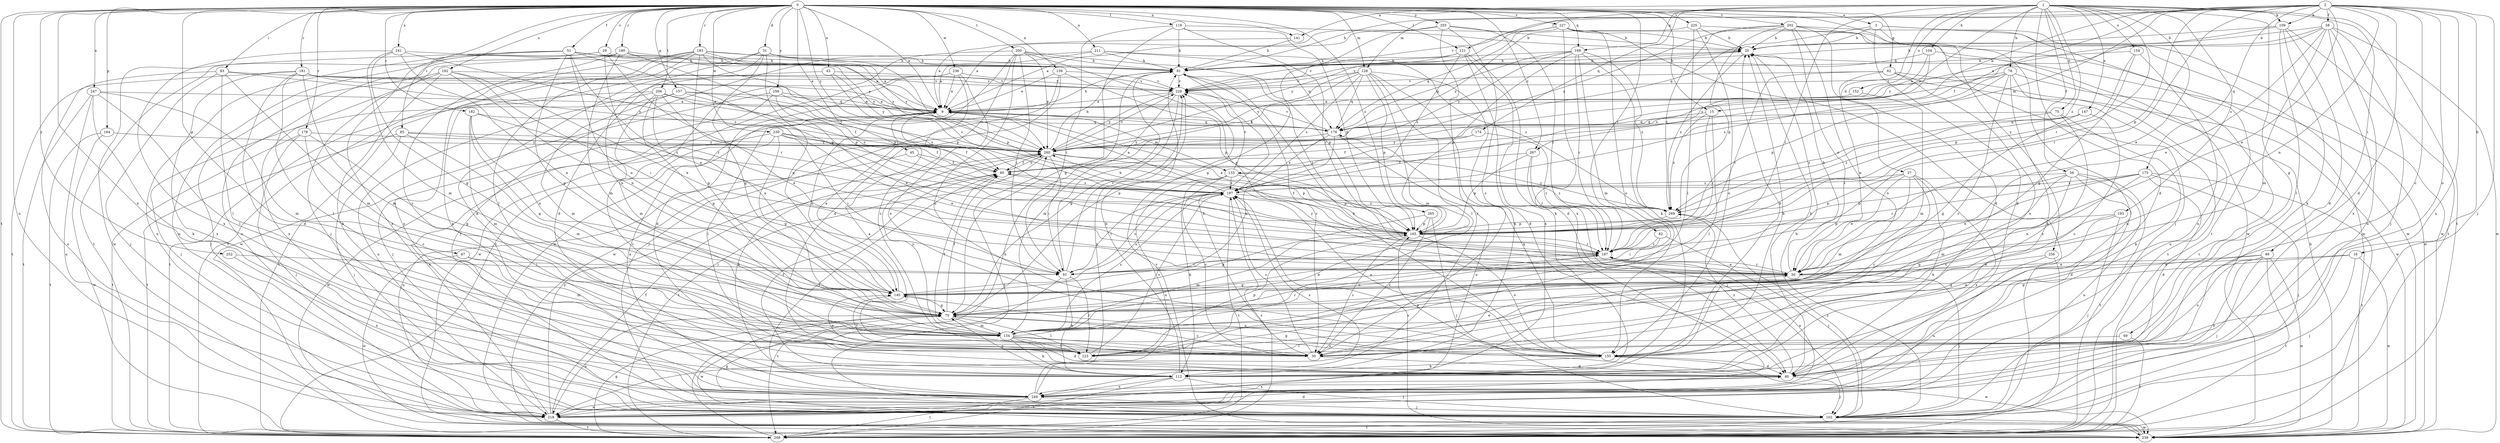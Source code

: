 strict digraph  {
0;
1;
2;
3;
9;
15;
16;
20;
29;
30;
31;
37;
40;
43;
45;
50;
51;
56;
58;
60;
62;
67;
69;
70;
75;
76;
81;
82;
83;
85;
89;
91;
102;
104;
109;
112;
119;
121;
123;
128;
133;
134;
139;
141;
145;
147;
152;
154;
155;
157;
164;
165;
169;
174;
175;
176;
178;
180;
181;
182;
183;
187;
192;
193;
197;
200;
202;
206;
208;
211;
218;
225;
227;
228;
230;
236;
238;
241;
247;
249;
252;
255;
256;
258;
260;
265;
267;
269;
0 -> 3  [label=a];
0 -> 9  [label=a];
0 -> 15  [label=b];
0 -> 29  [label=c];
0 -> 31  [label=d];
0 -> 43  [label=e];
0 -> 45  [label=e];
0 -> 51  [label=f];
0 -> 62  [label=g];
0 -> 67  [label=g];
0 -> 82  [label=i];
0 -> 83  [label=i];
0 -> 85  [label=i];
0 -> 119  [label=l];
0 -> 121  [label=l];
0 -> 128  [label=m];
0 -> 139  [label=n];
0 -> 141  [label=n];
0 -> 157  [label=p];
0 -> 164  [label=p];
0 -> 169  [label=q];
0 -> 178  [label=r];
0 -> 180  [label=r];
0 -> 181  [label=r];
0 -> 182  [label=r];
0 -> 183  [label=r];
0 -> 192  [label=s];
0 -> 200  [label=t];
0 -> 202  [label=t];
0 -> 206  [label=t];
0 -> 208  [label=t];
0 -> 211  [label=u];
0 -> 218  [label=u];
0 -> 225  [label=v];
0 -> 227  [label=v];
0 -> 230  [label=w];
0 -> 236  [label=w];
0 -> 241  [label=x];
0 -> 247  [label=x];
0 -> 249  [label=x];
0 -> 252  [label=y];
0 -> 255  [label=y];
0 -> 256  [label=y];
0 -> 258  [label=y];
0 -> 260  [label=y];
0 -> 265  [label=z];
0 -> 267  [label=z];
1 -> 37  [label=d];
1 -> 40  [label=d];
1 -> 50  [label=e];
1 -> 56  [label=f];
1 -> 69  [label=g];
1 -> 75  [label=h];
1 -> 76  [label=h];
1 -> 89  [label=i];
1 -> 91  [label=i];
1 -> 104  [label=k];
1 -> 109  [label=k];
1 -> 121  [label=l];
1 -> 141  [label=n];
1 -> 147  [label=o];
1 -> 152  [label=o];
1 -> 154  [label=o];
1 -> 169  [label=q];
1 -> 174  [label=q];
1 -> 187  [label=r];
1 -> 193  [label=s];
1 -> 208  [label=t];
1 -> 267  [label=z];
1 -> 269  [label=z];
2 -> 15  [label=b];
2 -> 16  [label=b];
2 -> 30  [label=c];
2 -> 40  [label=d];
2 -> 50  [label=e];
2 -> 58  [label=f];
2 -> 60  [label=f];
2 -> 81  [label=h];
2 -> 91  [label=i];
2 -> 102  [label=j];
2 -> 109  [label=k];
2 -> 128  [label=m];
2 -> 133  [label=m];
2 -> 145  [label=n];
2 -> 155  [label=o];
2 -> 165  [label=p];
2 -> 175  [label=q];
2 -> 218  [label=u];
2 -> 228  [label=v];
3 -> 20  [label=b];
3 -> 40  [label=d];
3 -> 176  [label=q];
3 -> 208  [label=t];
3 -> 218  [label=u];
3 -> 238  [label=w];
9 -> 81  [label=h];
9 -> 123  [label=l];
9 -> 133  [label=m];
9 -> 145  [label=n];
9 -> 176  [label=q];
15 -> 123  [label=l];
15 -> 176  [label=q];
15 -> 187  [label=r];
15 -> 269  [label=z];
16 -> 50  [label=e];
16 -> 70  [label=g];
16 -> 102  [label=j];
16 -> 238  [label=w];
20 -> 81  [label=h];
20 -> 228  [label=v];
20 -> 269  [label=z];
29 -> 50  [label=e];
29 -> 81  [label=h];
29 -> 187  [label=r];
29 -> 208  [label=t];
29 -> 218  [label=u];
30 -> 9  [label=a];
30 -> 40  [label=d];
30 -> 81  [label=h];
30 -> 197  [label=s];
31 -> 40  [label=d];
31 -> 70  [label=g];
31 -> 81  [label=h];
31 -> 112  [label=k];
31 -> 145  [label=n];
31 -> 165  [label=p];
31 -> 249  [label=x];
37 -> 30  [label=c];
37 -> 50  [label=e];
37 -> 112  [label=k];
37 -> 134  [label=m];
37 -> 165  [label=p];
37 -> 197  [label=s];
37 -> 249  [label=x];
40 -> 20  [label=b];
40 -> 102  [label=j];
40 -> 165  [label=p];
40 -> 249  [label=x];
40 -> 269  [label=z];
43 -> 145  [label=n];
43 -> 197  [label=s];
43 -> 228  [label=v];
43 -> 260  [label=y];
45 -> 60  [label=f];
45 -> 165  [label=p];
45 -> 218  [label=u];
50 -> 20  [label=b];
50 -> 102  [label=j];
50 -> 145  [label=n];
50 -> 187  [label=r];
50 -> 260  [label=y];
51 -> 9  [label=a];
51 -> 70  [label=g];
51 -> 81  [label=h];
51 -> 145  [label=n];
51 -> 165  [label=p];
51 -> 187  [label=r];
51 -> 218  [label=u];
51 -> 238  [label=w];
51 -> 249  [label=x];
51 -> 260  [label=y];
56 -> 30  [label=c];
56 -> 40  [label=d];
56 -> 134  [label=m];
56 -> 165  [label=p];
56 -> 197  [label=s];
56 -> 208  [label=t];
56 -> 218  [label=u];
58 -> 9  [label=a];
58 -> 20  [label=b];
58 -> 50  [label=e];
58 -> 81  [label=h];
58 -> 102  [label=j];
58 -> 134  [label=m];
58 -> 218  [label=u];
58 -> 238  [label=w];
58 -> 249  [label=x];
60 -> 197  [label=s];
60 -> 260  [label=y];
62 -> 50  [label=e];
62 -> 155  [label=o];
62 -> 187  [label=r];
62 -> 208  [label=t];
62 -> 228  [label=v];
62 -> 238  [label=w];
67 -> 91  [label=i];
67 -> 134  [label=m];
67 -> 238  [label=w];
69 -> 123  [label=l];
69 -> 208  [label=t];
70 -> 30  [label=c];
70 -> 60  [label=f];
70 -> 123  [label=l];
70 -> 134  [label=m];
70 -> 218  [label=u];
70 -> 238  [label=w];
75 -> 30  [label=c];
75 -> 112  [label=k];
75 -> 176  [label=q];
75 -> 269  [label=z];
76 -> 30  [label=c];
76 -> 112  [label=k];
76 -> 165  [label=p];
76 -> 197  [label=s];
76 -> 208  [label=t];
76 -> 218  [label=u];
76 -> 228  [label=v];
76 -> 260  [label=y];
81 -> 20  [label=b];
81 -> 30  [label=c];
81 -> 187  [label=r];
81 -> 228  [label=v];
82 -> 91  [label=i];
82 -> 102  [label=j];
82 -> 187  [label=r];
83 -> 102  [label=j];
83 -> 123  [label=l];
83 -> 134  [label=m];
83 -> 218  [label=u];
83 -> 228  [label=v];
83 -> 260  [label=y];
85 -> 60  [label=f];
85 -> 102  [label=j];
85 -> 134  [label=m];
85 -> 208  [label=t];
85 -> 260  [label=y];
89 -> 50  [label=e];
89 -> 70  [label=g];
89 -> 102  [label=j];
89 -> 155  [label=o];
89 -> 208  [label=t];
89 -> 238  [label=w];
89 -> 249  [label=x];
91 -> 81  [label=h];
91 -> 112  [label=k];
91 -> 123  [label=l];
91 -> 197  [label=s];
91 -> 208  [label=t];
91 -> 228  [label=v];
102 -> 20  [label=b];
102 -> 70  [label=g];
102 -> 208  [label=t];
102 -> 238  [label=w];
102 -> 260  [label=y];
102 -> 269  [label=z];
104 -> 9  [label=a];
104 -> 81  [label=h];
104 -> 197  [label=s];
104 -> 238  [label=w];
109 -> 20  [label=b];
109 -> 40  [label=d];
109 -> 112  [label=k];
109 -> 123  [label=l];
109 -> 208  [label=t];
109 -> 260  [label=y];
112 -> 20  [label=b];
112 -> 60  [label=f];
112 -> 70  [label=g];
112 -> 81  [label=h];
112 -> 102  [label=j];
112 -> 208  [label=t];
112 -> 249  [label=x];
119 -> 20  [label=b];
119 -> 70  [label=g];
119 -> 81  [label=h];
119 -> 91  [label=i];
119 -> 165  [label=p];
119 -> 187  [label=r];
121 -> 40  [label=d];
121 -> 81  [label=h];
121 -> 112  [label=k];
121 -> 197  [label=s];
121 -> 228  [label=v];
121 -> 249  [label=x];
123 -> 50  [label=e];
123 -> 145  [label=n];
123 -> 165  [label=p];
123 -> 197  [label=s];
128 -> 40  [label=d];
128 -> 60  [label=f];
128 -> 112  [label=k];
128 -> 123  [label=l];
128 -> 134  [label=m];
128 -> 165  [label=p];
128 -> 176  [label=q];
128 -> 197  [label=s];
128 -> 228  [label=v];
128 -> 260  [label=y];
133 -> 30  [label=c];
133 -> 112  [label=k];
133 -> 165  [label=p];
133 -> 197  [label=s];
133 -> 218  [label=u];
133 -> 228  [label=v];
133 -> 269  [label=z];
134 -> 30  [label=c];
134 -> 40  [label=d];
134 -> 60  [label=f];
134 -> 112  [label=k];
134 -> 123  [label=l];
134 -> 155  [label=o];
134 -> 187  [label=r];
134 -> 197  [label=s];
134 -> 260  [label=y];
139 -> 9  [label=a];
139 -> 102  [label=j];
139 -> 165  [label=p];
139 -> 228  [label=v];
139 -> 238  [label=w];
141 -> 9  [label=a];
141 -> 81  [label=h];
145 -> 9  [label=a];
145 -> 30  [label=c];
145 -> 70  [label=g];
145 -> 197  [label=s];
147 -> 30  [label=c];
147 -> 70  [label=g];
147 -> 176  [label=q];
147 -> 269  [label=z];
152 -> 9  [label=a];
152 -> 134  [label=m];
154 -> 70  [label=g];
154 -> 81  [label=h];
154 -> 165  [label=p];
154 -> 249  [label=x];
155 -> 20  [label=b];
155 -> 40  [label=d];
155 -> 70  [label=g];
155 -> 81  [label=h];
155 -> 112  [label=k];
155 -> 145  [label=n];
155 -> 176  [label=q];
155 -> 238  [label=w];
157 -> 9  [label=a];
157 -> 102  [label=j];
157 -> 134  [label=m];
157 -> 197  [label=s];
157 -> 260  [label=y];
164 -> 208  [label=t];
164 -> 238  [label=w];
164 -> 260  [label=y];
165 -> 9  [label=a];
165 -> 30  [label=c];
165 -> 134  [label=m];
165 -> 155  [label=o];
165 -> 187  [label=r];
169 -> 81  [label=h];
169 -> 112  [label=k];
169 -> 134  [label=m];
169 -> 165  [label=p];
169 -> 176  [label=q];
169 -> 187  [label=r];
169 -> 260  [label=y];
169 -> 269  [label=z];
174 -> 60  [label=f];
174 -> 187  [label=r];
174 -> 260  [label=y];
175 -> 40  [label=d];
175 -> 50  [label=e];
175 -> 102  [label=j];
175 -> 145  [label=n];
175 -> 187  [label=r];
175 -> 197  [label=s];
175 -> 208  [label=t];
176 -> 9  [label=a];
176 -> 145  [label=n];
176 -> 197  [label=s];
176 -> 218  [label=u];
176 -> 228  [label=v];
176 -> 260  [label=y];
178 -> 30  [label=c];
178 -> 70  [label=g];
178 -> 102  [label=j];
178 -> 208  [label=t];
178 -> 260  [label=y];
180 -> 30  [label=c];
180 -> 81  [label=h];
180 -> 102  [label=j];
180 -> 134  [label=m];
180 -> 165  [label=p];
180 -> 218  [label=u];
180 -> 260  [label=y];
181 -> 9  [label=a];
181 -> 40  [label=d];
181 -> 123  [label=l];
181 -> 134  [label=m];
181 -> 176  [label=q];
181 -> 208  [label=t];
181 -> 228  [label=v];
181 -> 249  [label=x];
182 -> 70  [label=g];
182 -> 134  [label=m];
182 -> 145  [label=n];
182 -> 176  [label=q];
182 -> 197  [label=s];
183 -> 9  [label=a];
183 -> 70  [label=g];
183 -> 81  [label=h];
183 -> 123  [label=l];
183 -> 165  [label=p];
183 -> 208  [label=t];
183 -> 238  [label=w];
183 -> 249  [label=x];
183 -> 260  [label=y];
187 -> 50  [label=e];
187 -> 70  [label=g];
187 -> 91  [label=i];
187 -> 145  [label=n];
187 -> 249  [label=x];
192 -> 50  [label=e];
192 -> 91  [label=i];
192 -> 102  [label=j];
192 -> 112  [label=k];
192 -> 145  [label=n];
192 -> 228  [label=v];
192 -> 249  [label=x];
193 -> 70  [label=g];
193 -> 102  [label=j];
193 -> 155  [label=o];
193 -> 165  [label=p];
197 -> 9  [label=a];
197 -> 91  [label=i];
197 -> 155  [label=o];
197 -> 208  [label=t];
197 -> 269  [label=z];
200 -> 40  [label=d];
200 -> 50  [label=e];
200 -> 81  [label=h];
200 -> 91  [label=i];
200 -> 155  [label=o];
200 -> 165  [label=p];
200 -> 208  [label=t];
200 -> 238  [label=w];
200 -> 260  [label=y];
202 -> 20  [label=b];
202 -> 40  [label=d];
202 -> 50  [label=e];
202 -> 102  [label=j];
202 -> 155  [label=o];
202 -> 165  [label=p];
202 -> 238  [label=w];
202 -> 260  [label=y];
202 -> 269  [label=z];
206 -> 9  [label=a];
206 -> 50  [label=e];
206 -> 60  [label=f];
206 -> 70  [label=g];
206 -> 134  [label=m];
206 -> 145  [label=n];
206 -> 208  [label=t];
206 -> 218  [label=u];
208 -> 70  [label=g];
208 -> 81  [label=h];
208 -> 197  [label=s];
211 -> 9  [label=a];
211 -> 81  [label=h];
211 -> 102  [label=j];
211 -> 176  [label=q];
211 -> 269  [label=z];
218 -> 9  [label=a];
218 -> 40  [label=d];
218 -> 60  [label=f];
218 -> 208  [label=t];
218 -> 260  [label=y];
225 -> 20  [label=b];
225 -> 123  [label=l];
225 -> 155  [label=o];
225 -> 238  [label=w];
225 -> 260  [label=y];
227 -> 9  [label=a];
227 -> 20  [label=b];
227 -> 155  [label=o];
227 -> 176  [label=q];
227 -> 208  [label=t];
227 -> 238  [label=w];
227 -> 249  [label=x];
227 -> 260  [label=y];
228 -> 9  [label=a];
228 -> 70  [label=g];
228 -> 134  [label=m];
228 -> 260  [label=y];
230 -> 30  [label=c];
230 -> 50  [label=e];
230 -> 60  [label=f];
230 -> 70  [label=g];
230 -> 91  [label=i];
230 -> 238  [label=w];
230 -> 260  [label=y];
236 -> 9  [label=a];
236 -> 30  [label=c];
236 -> 40  [label=d];
236 -> 155  [label=o];
236 -> 228  [label=v];
236 -> 238  [label=w];
238 -> 20  [label=b];
238 -> 197  [label=s];
238 -> 228  [label=v];
241 -> 70  [label=g];
241 -> 81  [label=h];
241 -> 134  [label=m];
241 -> 145  [label=n];
241 -> 197  [label=s];
241 -> 249  [label=x];
247 -> 9  [label=a];
247 -> 112  [label=k];
247 -> 123  [label=l];
247 -> 134  [label=m];
247 -> 208  [label=t];
247 -> 218  [label=u];
249 -> 9  [label=a];
249 -> 60  [label=f];
249 -> 102  [label=j];
249 -> 197  [label=s];
249 -> 208  [label=t];
249 -> 218  [label=u];
249 -> 228  [label=v];
252 -> 91  [label=i];
252 -> 249  [label=x];
255 -> 9  [label=a];
255 -> 20  [label=b];
255 -> 30  [label=c];
255 -> 70  [label=g];
255 -> 187  [label=r];
255 -> 249  [label=x];
256 -> 50  [label=e];
256 -> 208  [label=t];
256 -> 218  [label=u];
258 -> 9  [label=a];
258 -> 50  [label=e];
258 -> 102  [label=j];
258 -> 197  [label=s];
258 -> 208  [label=t];
260 -> 60  [label=f];
260 -> 81  [label=h];
260 -> 91  [label=i];
260 -> 112  [label=k];
260 -> 165  [label=p];
260 -> 208  [label=t];
260 -> 228  [label=v];
260 -> 269  [label=z];
265 -> 30  [label=c];
265 -> 70  [label=g];
265 -> 102  [label=j];
265 -> 165  [label=p];
267 -> 60  [label=f];
267 -> 102  [label=j];
267 -> 165  [label=p];
267 -> 187  [label=r];
269 -> 60  [label=f];
269 -> 165  [label=p];
}
